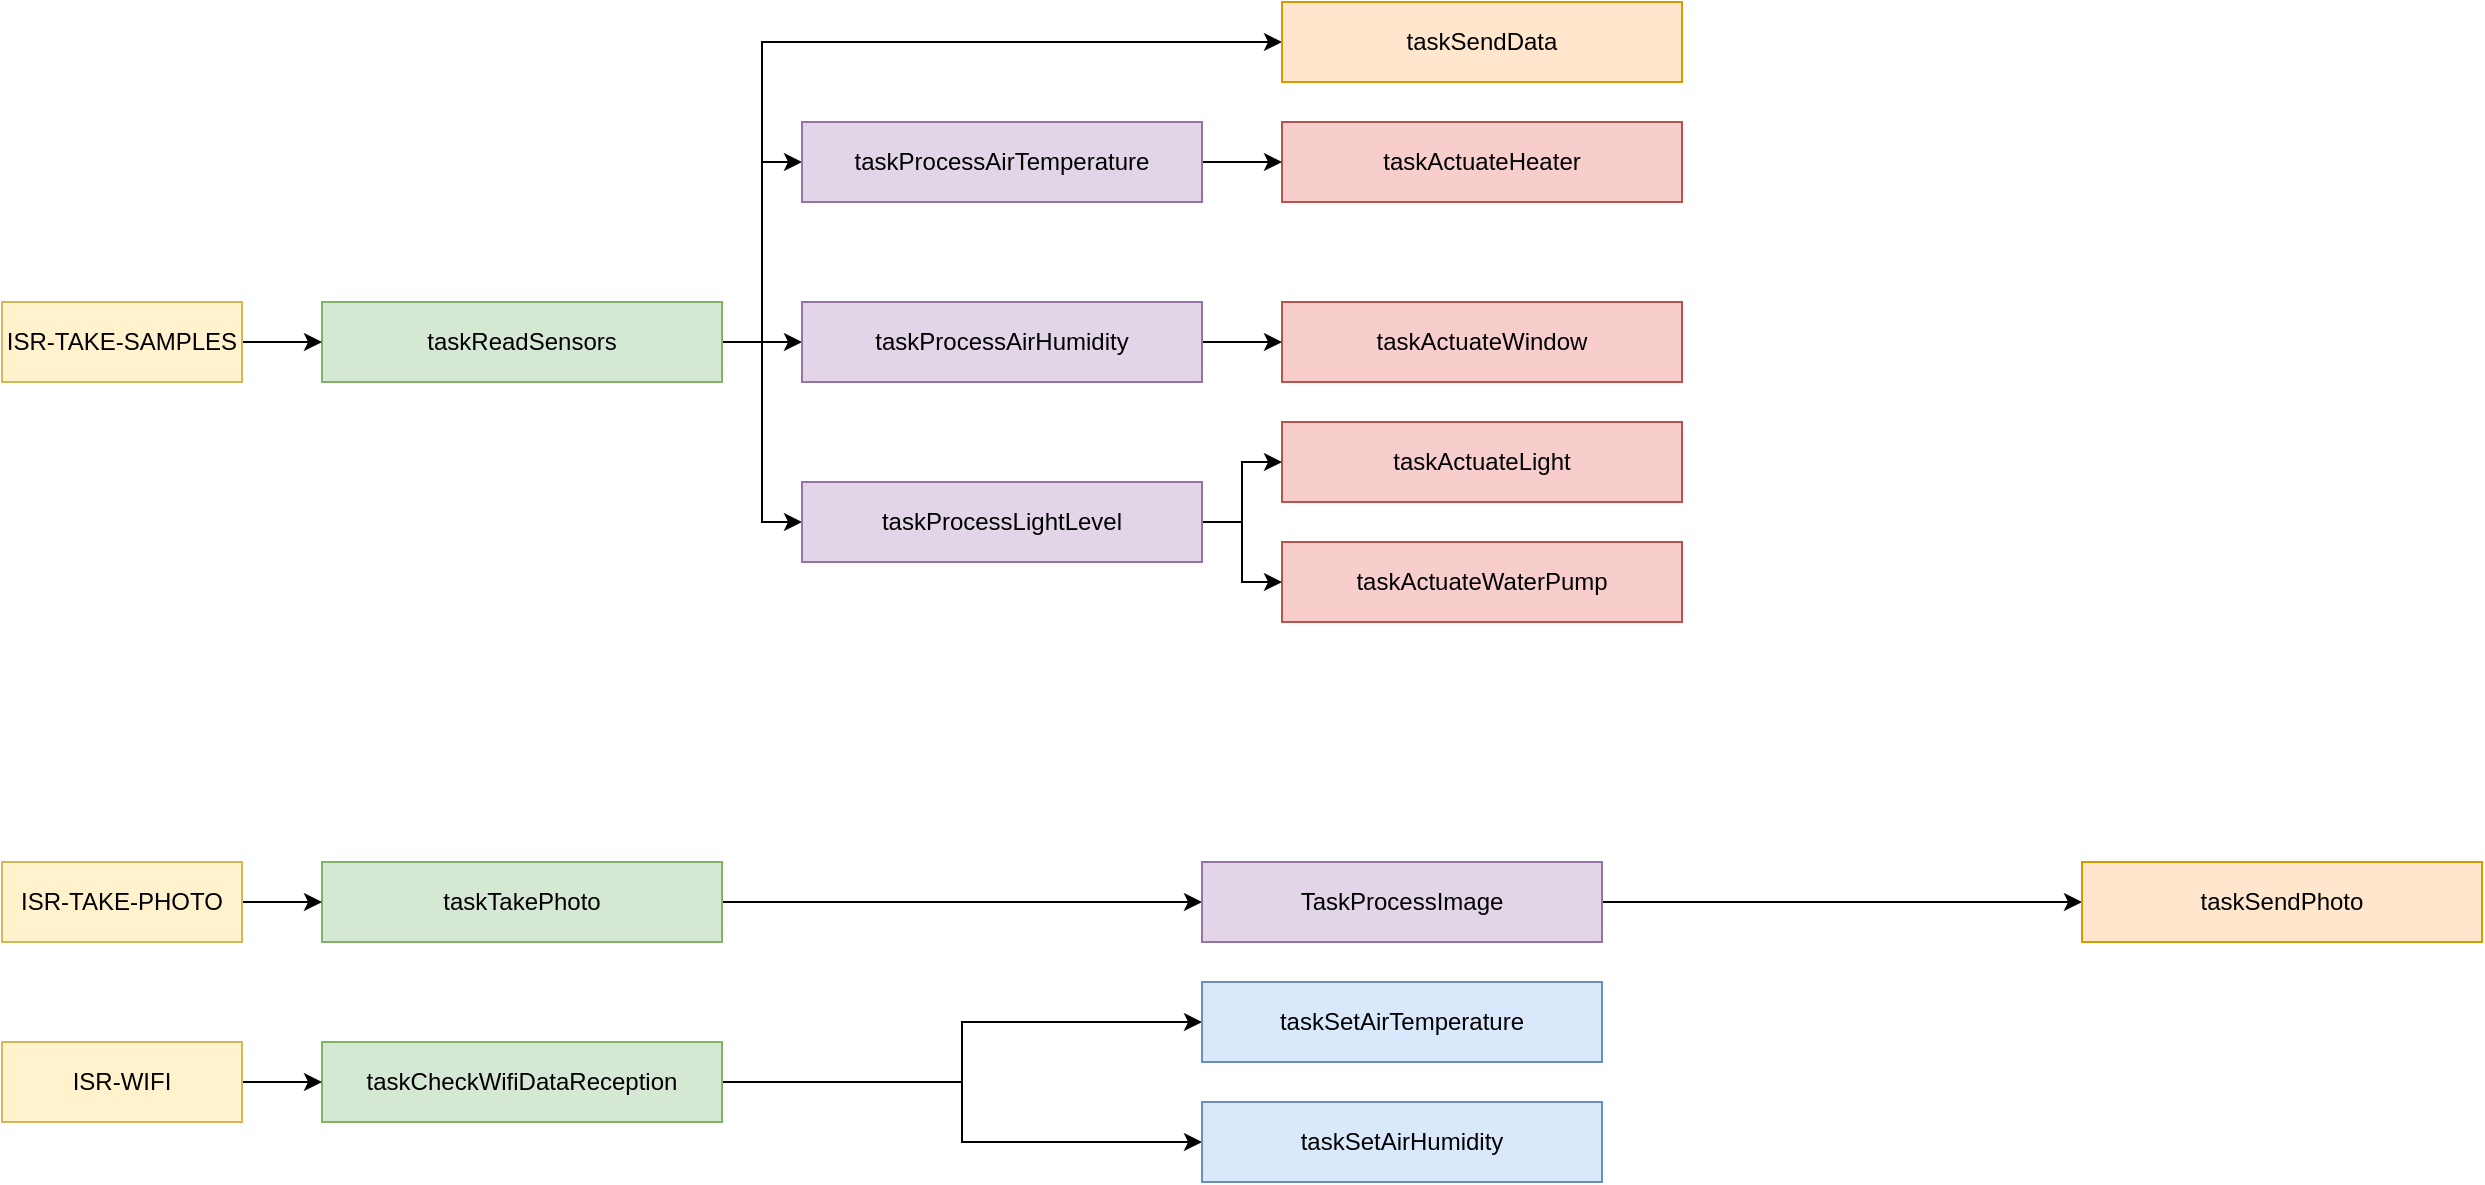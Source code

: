 <mxfile version="16.0.0" type="device"><diagram id="C5RBs43oDa-KdzZeNtuy" name="Page-1"><mxGraphModel dx="1980" dy="1712" grid="1" gridSize="10" guides="1" tooltips="1" connect="1" arrows="1" fold="1" page="1" pageScale="1" pageWidth="827" pageHeight="1169" math="0" shadow="0"><root><mxCell id="WIyWlLk6GJQsqaUBKTNV-0"/><mxCell id="WIyWlLk6GJQsqaUBKTNV-1" parent="WIyWlLk6GJQsqaUBKTNV-0"/><mxCell id="Vs5s4Tx7Mjhxyr3oRuq8-5" style="edgeStyle=orthogonalEdgeStyle;rounded=0;orthogonalLoop=1;jettySize=auto;html=1;" edge="1" parent="WIyWlLk6GJQsqaUBKTNV-1" source="mSYphMr_KmNCm_NQV_F2-0" target="3cLaNvQrrOv8Q_yef2Fn-0"><mxGeometry relative="1" as="geometry"><Array as="points"><mxPoint x="260" y="70"/><mxPoint x="260" y="-80"/></Array></mxGeometry></mxCell><mxCell id="Vs5s4Tx7Mjhxyr3oRuq8-10" style="edgeStyle=orthogonalEdgeStyle;rounded=0;orthogonalLoop=1;jettySize=auto;html=1;entryX=0;entryY=0.5;entryDx=0;entryDy=0;" edge="1" parent="WIyWlLk6GJQsqaUBKTNV-1" source="mSYphMr_KmNCm_NQV_F2-0" target="Vs5s4Tx7Mjhxyr3oRuq8-9"><mxGeometry relative="1" as="geometry"/></mxCell><mxCell id="Vs5s4Tx7Mjhxyr3oRuq8-11" style="edgeStyle=orthogonalEdgeStyle;rounded=0;orthogonalLoop=1;jettySize=auto;html=1;entryX=0;entryY=0.5;entryDx=0;entryDy=0;" edge="1" parent="WIyWlLk6GJQsqaUBKTNV-1" source="mSYphMr_KmNCm_NQV_F2-0" target="Vs5s4Tx7Mjhxyr3oRuq8-7"><mxGeometry relative="1" as="geometry"/></mxCell><mxCell id="Vs5s4Tx7Mjhxyr3oRuq8-12" style="edgeStyle=orthogonalEdgeStyle;rounded=0;orthogonalLoop=1;jettySize=auto;html=1;entryX=0;entryY=0.5;entryDx=0;entryDy=0;" edge="1" parent="WIyWlLk6GJQsqaUBKTNV-1" source="mSYphMr_KmNCm_NQV_F2-0" target="Vs5s4Tx7Mjhxyr3oRuq8-8"><mxGeometry relative="1" as="geometry"/></mxCell><mxCell id="mSYphMr_KmNCm_NQV_F2-0" value="taskReadSensors" style="rounded=0;whiteSpace=wrap;html=1;fillColor=#d5e8d4;strokeColor=#82b366;" parent="WIyWlLk6GJQsqaUBKTNV-1" vertex="1"><mxGeometry x="40" y="50" width="200" height="40" as="geometry"/></mxCell><mxCell id="mSYphMr_KmNCm_NQV_F2-30" style="edgeStyle=orthogonalEdgeStyle;rounded=0;orthogonalLoop=1;jettySize=auto;html=1;entryX=0;entryY=0.5;entryDx=0;entryDy=0;" parent="WIyWlLk6GJQsqaUBKTNV-1" source="mSYphMr_KmNCm_NQV_F2-1" target="mSYphMr_KmNCm_NQV_F2-0" edge="1"><mxGeometry relative="1" as="geometry"/></mxCell><mxCell id="mSYphMr_KmNCm_NQV_F2-1" value="ISR-TAKE-SAMPLES" style="rounded=0;whiteSpace=wrap;html=1;fillColor=#fff2cc;strokeColor=#d6b656;" parent="WIyWlLk6GJQsqaUBKTNV-1" vertex="1"><mxGeometry x="-120" y="50" width="120" height="40" as="geometry"/></mxCell><mxCell id="Vs5s4Tx7Mjhxyr3oRuq8-0" style="edgeStyle=orthogonalEdgeStyle;rounded=0;orthogonalLoop=1;jettySize=auto;html=1;" edge="1" parent="WIyWlLk6GJQsqaUBKTNV-1" source="mSYphMr_KmNCm_NQV_F2-6" target="mSYphMr_KmNCm_NQV_F2-9"><mxGeometry relative="1" as="geometry"/></mxCell><mxCell id="mSYphMr_KmNCm_NQV_F2-6" value="taskTakePhoto" style="rounded=0;whiteSpace=wrap;html=1;fillColor=#d5e8d4;strokeColor=#82b366;" parent="WIyWlLk6GJQsqaUBKTNV-1" vertex="1"><mxGeometry x="40" y="330" width="200" height="40" as="geometry"/></mxCell><mxCell id="Vs5s4Tx7Mjhxyr3oRuq8-3" style="edgeStyle=orthogonalEdgeStyle;rounded=0;orthogonalLoop=1;jettySize=auto;html=1;" edge="1" parent="WIyWlLk6GJQsqaUBKTNV-1" source="mSYphMr_KmNCm_NQV_F2-9" target="mSYphMr_KmNCm_NQV_F2-20"><mxGeometry relative="1" as="geometry"/></mxCell><mxCell id="mSYphMr_KmNCm_NQV_F2-9" value="TaskProcessImage" style="rounded=0;whiteSpace=wrap;html=1;fillColor=#e1d5e7;strokeColor=#9673a6;" parent="WIyWlLk6GJQsqaUBKTNV-1" vertex="1"><mxGeometry x="480" y="330" width="200" height="40" as="geometry"/></mxCell><mxCell id="mSYphMr_KmNCm_NQV_F2-14" value="taskActuateHeater" style="rounded=0;whiteSpace=wrap;html=1;fillColor=#f8cecc;strokeColor=#b85450;" parent="WIyWlLk6GJQsqaUBKTNV-1" vertex="1"><mxGeometry x="520" y="-40" width="200" height="40" as="geometry"/></mxCell><mxCell id="mSYphMr_KmNCm_NQV_F2-15" value="taskActuateWindow" style="rounded=0;whiteSpace=wrap;html=1;fillColor=#f8cecc;strokeColor=#b85450;" parent="WIyWlLk6GJQsqaUBKTNV-1" vertex="1"><mxGeometry x="520" y="50" width="200" height="40" as="geometry"/></mxCell><mxCell id="mSYphMr_KmNCm_NQV_F2-20" value="taskSendPhoto" style="rounded=0;whiteSpace=wrap;html=1;fillColor=#ffe6cc;strokeColor=#d79b00;" parent="WIyWlLk6GJQsqaUBKTNV-1" vertex="1"><mxGeometry x="920" y="330" width="200" height="40" as="geometry"/></mxCell><mxCell id="mSYphMr_KmNCm_NQV_F2-21" value="taskActuateWaterPump" style="rounded=0;whiteSpace=wrap;html=1;fillColor=#f8cecc;strokeColor=#b85450;" parent="WIyWlLk6GJQsqaUBKTNV-1" vertex="1"><mxGeometry x="520" y="170" width="200" height="40" as="geometry"/></mxCell><mxCell id="mSYphMr_KmNCm_NQV_F2-22" value="taskActuateLight" style="rounded=0;whiteSpace=wrap;html=1;fillColor=#f8cecc;strokeColor=#b85450;" parent="WIyWlLk6GJQsqaUBKTNV-1" vertex="1"><mxGeometry x="520" y="110" width="200" height="40" as="geometry"/></mxCell><mxCell id="Vs5s4Tx7Mjhxyr3oRuq8-1" style="edgeStyle=orthogonalEdgeStyle;rounded=0;orthogonalLoop=1;jettySize=auto;html=1;" edge="1" parent="WIyWlLk6GJQsqaUBKTNV-1" source="mSYphMr_KmNCm_NQV_F2-23" target="mSYphMr_KmNCm_NQV_F2-24"><mxGeometry relative="1" as="geometry"/></mxCell><mxCell id="Vs5s4Tx7Mjhxyr3oRuq8-2" style="edgeStyle=orthogonalEdgeStyle;rounded=0;orthogonalLoop=1;jettySize=auto;html=1;" edge="1" parent="WIyWlLk6GJQsqaUBKTNV-1" source="mSYphMr_KmNCm_NQV_F2-23" target="mSYphMr_KmNCm_NQV_F2-25"><mxGeometry relative="1" as="geometry"/></mxCell><mxCell id="mSYphMr_KmNCm_NQV_F2-23" value="taskCheckWifiDataReception" style="rounded=0;whiteSpace=wrap;html=1;fillColor=#d5e8d4;strokeColor=#82b366;" parent="WIyWlLk6GJQsqaUBKTNV-1" vertex="1"><mxGeometry x="40" y="420" width="200" height="40" as="geometry"/></mxCell><mxCell id="mSYphMr_KmNCm_NQV_F2-24" value="taskSetAirTemperature" style="rounded=0;whiteSpace=wrap;html=1;fillColor=#dae8fc;strokeColor=#6c8ebf;" parent="WIyWlLk6GJQsqaUBKTNV-1" vertex="1"><mxGeometry x="480" y="390" width="200" height="40" as="geometry"/></mxCell><mxCell id="mSYphMr_KmNCm_NQV_F2-25" value="taskSetAirHumidity" style="rounded=0;whiteSpace=wrap;html=1;fillColor=#dae8fc;strokeColor=#6c8ebf;" parent="WIyWlLk6GJQsqaUBKTNV-1" vertex="1"><mxGeometry x="480" y="450" width="200" height="40" as="geometry"/></mxCell><mxCell id="p4jgYRK-XP4_giT2EUgh-21" style="edgeStyle=orthogonalEdgeStyle;rounded=0;orthogonalLoop=1;jettySize=auto;html=1;" parent="WIyWlLk6GJQsqaUBKTNV-1" source="p4jgYRK-XP4_giT2EUgh-19" target="mSYphMr_KmNCm_NQV_F2-23" edge="1"><mxGeometry relative="1" as="geometry"/></mxCell><mxCell id="p4jgYRK-XP4_giT2EUgh-19" value="ISR-WIFI" style="rounded=0;whiteSpace=wrap;html=1;fillColor=#fff2cc;strokeColor=#d6b656;" parent="WIyWlLk6GJQsqaUBKTNV-1" vertex="1"><mxGeometry x="-120" y="420" width="120" height="40" as="geometry"/></mxCell><mxCell id="p4jgYRK-XP4_giT2EUgh-26" style="edgeStyle=orthogonalEdgeStyle;rounded=0;orthogonalLoop=1;jettySize=auto;html=1;" parent="WIyWlLk6GJQsqaUBKTNV-1" source="p4jgYRK-XP4_giT2EUgh-25" target="mSYphMr_KmNCm_NQV_F2-6" edge="1"><mxGeometry relative="1" as="geometry"/></mxCell><mxCell id="p4jgYRK-XP4_giT2EUgh-25" value="ISR-TAKE-PHOTO" style="rounded=0;whiteSpace=wrap;html=1;fillColor=#fff2cc;strokeColor=#d6b656;" parent="WIyWlLk6GJQsqaUBKTNV-1" vertex="1"><mxGeometry x="-120" y="330" width="120" height="40" as="geometry"/></mxCell><mxCell id="3cLaNvQrrOv8Q_yef2Fn-0" value="taskSendData" style="rounded=0;whiteSpace=wrap;html=1;fillColor=#ffe6cc;strokeColor=#d79b00;" parent="WIyWlLk6GJQsqaUBKTNV-1" vertex="1"><mxGeometry x="520" y="-100" width="200" height="40" as="geometry"/></mxCell><mxCell id="Vs5s4Tx7Mjhxyr3oRuq8-13" style="edgeStyle=orthogonalEdgeStyle;rounded=0;orthogonalLoop=1;jettySize=auto;html=1;" edge="1" parent="WIyWlLk6GJQsqaUBKTNV-1" source="Vs5s4Tx7Mjhxyr3oRuq8-7" target="mSYphMr_KmNCm_NQV_F2-14"><mxGeometry relative="1" as="geometry"/></mxCell><mxCell id="Vs5s4Tx7Mjhxyr3oRuq8-7" value="taskProcessAirTemperature" style="rounded=0;whiteSpace=wrap;html=1;fillColor=#e1d5e7;strokeColor=#9673a6;" vertex="1" parent="WIyWlLk6GJQsqaUBKTNV-1"><mxGeometry x="280" y="-40" width="200" height="40" as="geometry"/></mxCell><mxCell id="Vs5s4Tx7Mjhxyr3oRuq8-14" style="edgeStyle=orthogonalEdgeStyle;rounded=0;orthogonalLoop=1;jettySize=auto;html=1;" edge="1" parent="WIyWlLk6GJQsqaUBKTNV-1" source="Vs5s4Tx7Mjhxyr3oRuq8-8" target="mSYphMr_KmNCm_NQV_F2-15"><mxGeometry relative="1" as="geometry"/></mxCell><mxCell id="Vs5s4Tx7Mjhxyr3oRuq8-8" value="taskProcessAirHumidity" style="rounded=0;whiteSpace=wrap;html=1;fillColor=#e1d5e7;strokeColor=#9673a6;" vertex="1" parent="WIyWlLk6GJQsqaUBKTNV-1"><mxGeometry x="280" y="50" width="200" height="40" as="geometry"/></mxCell><mxCell id="Vs5s4Tx7Mjhxyr3oRuq8-15" style="edgeStyle=orthogonalEdgeStyle;rounded=0;orthogonalLoop=1;jettySize=auto;html=1;" edge="1" parent="WIyWlLk6GJQsqaUBKTNV-1" source="Vs5s4Tx7Mjhxyr3oRuq8-9" target="mSYphMr_KmNCm_NQV_F2-22"><mxGeometry relative="1" as="geometry"/></mxCell><mxCell id="Vs5s4Tx7Mjhxyr3oRuq8-16" style="edgeStyle=orthogonalEdgeStyle;rounded=0;orthogonalLoop=1;jettySize=auto;html=1;" edge="1" parent="WIyWlLk6GJQsqaUBKTNV-1" source="Vs5s4Tx7Mjhxyr3oRuq8-9" target="mSYphMr_KmNCm_NQV_F2-21"><mxGeometry relative="1" as="geometry"/></mxCell><mxCell id="Vs5s4Tx7Mjhxyr3oRuq8-9" value="taskProcessLightLevel" style="rounded=0;whiteSpace=wrap;html=1;fillColor=#e1d5e7;strokeColor=#9673a6;" vertex="1" parent="WIyWlLk6GJQsqaUBKTNV-1"><mxGeometry x="280" y="140" width="200" height="40" as="geometry"/></mxCell></root></mxGraphModel></diagram></mxfile>